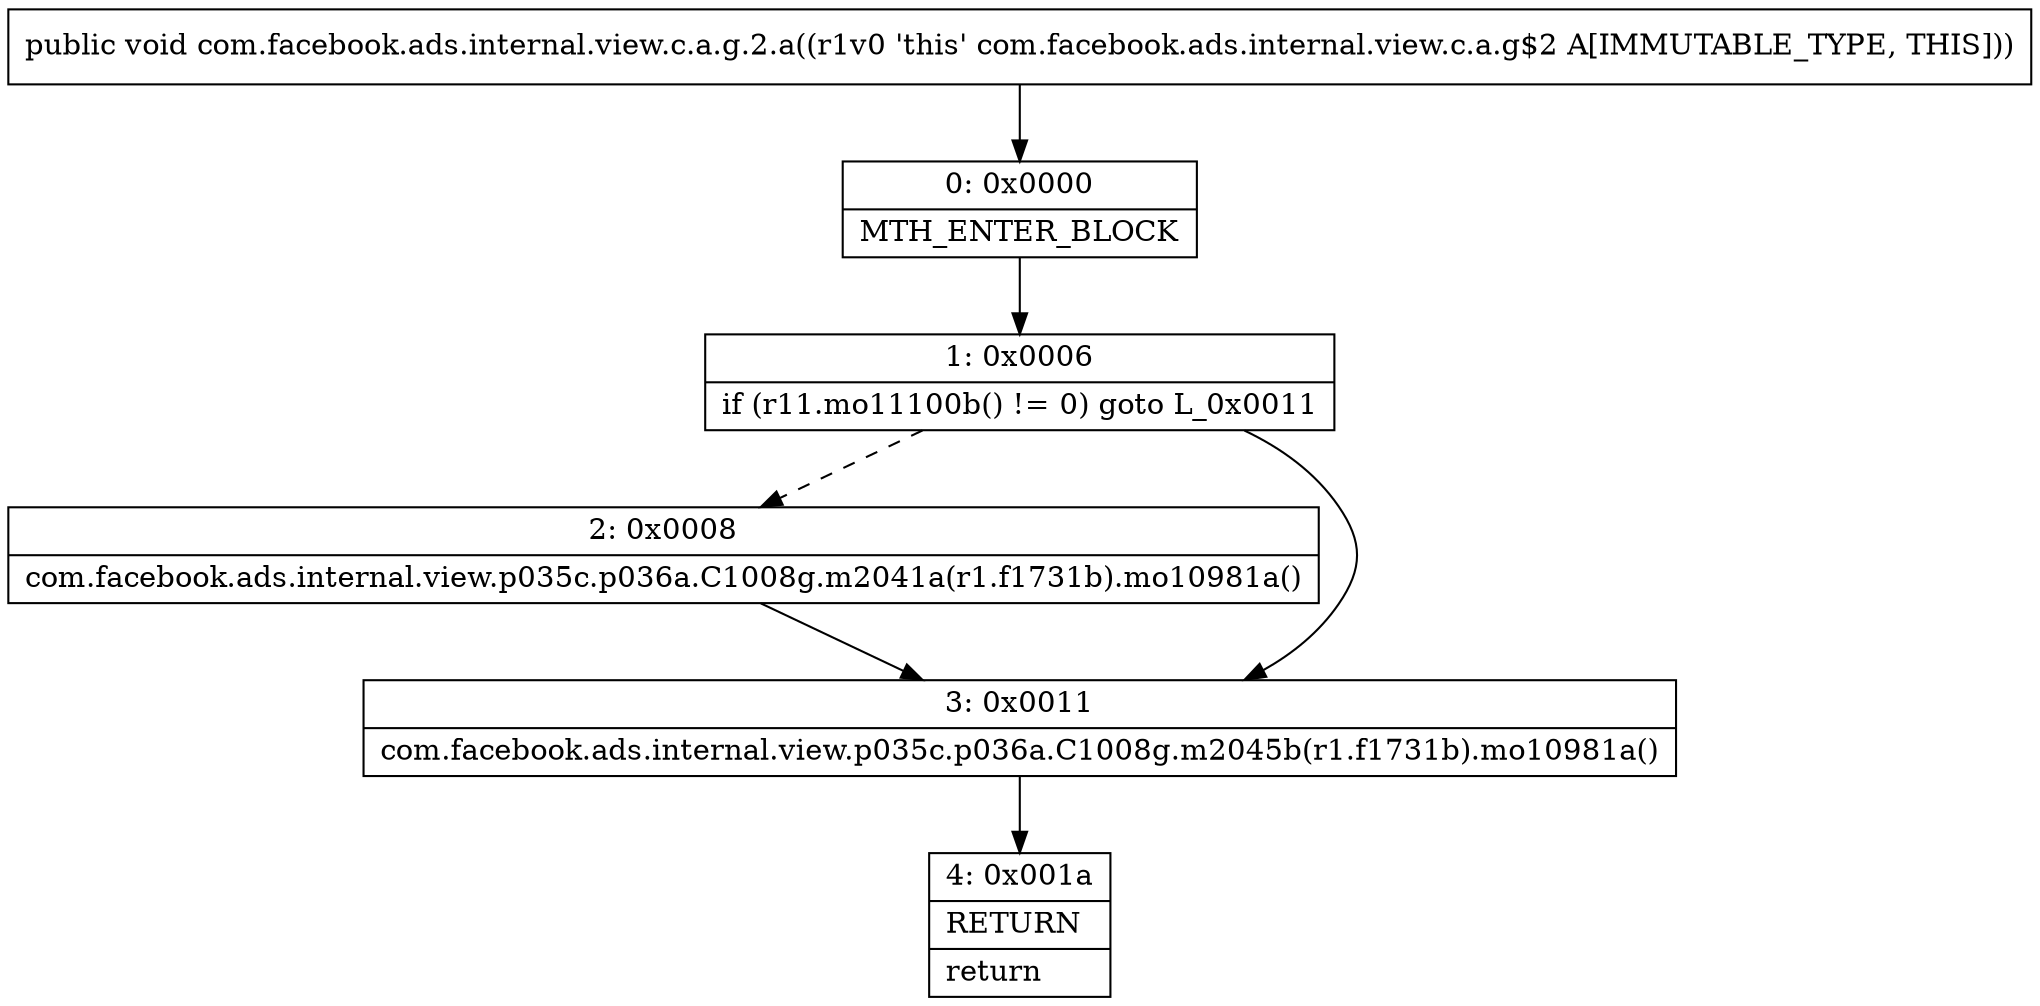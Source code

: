 digraph "CFG forcom.facebook.ads.internal.view.c.a.g.2.a()V" {
Node_0 [shape=record,label="{0\:\ 0x0000|MTH_ENTER_BLOCK\l}"];
Node_1 [shape=record,label="{1\:\ 0x0006|if (r11.mo11100b() != 0) goto L_0x0011\l}"];
Node_2 [shape=record,label="{2\:\ 0x0008|com.facebook.ads.internal.view.p035c.p036a.C1008g.m2041a(r1.f1731b).mo10981a()\l}"];
Node_3 [shape=record,label="{3\:\ 0x0011|com.facebook.ads.internal.view.p035c.p036a.C1008g.m2045b(r1.f1731b).mo10981a()\l}"];
Node_4 [shape=record,label="{4\:\ 0x001a|RETURN\l|return\l}"];
MethodNode[shape=record,label="{public void com.facebook.ads.internal.view.c.a.g.2.a((r1v0 'this' com.facebook.ads.internal.view.c.a.g$2 A[IMMUTABLE_TYPE, THIS])) }"];
MethodNode -> Node_0;
Node_0 -> Node_1;
Node_1 -> Node_2[style=dashed];
Node_1 -> Node_3;
Node_2 -> Node_3;
Node_3 -> Node_4;
}

